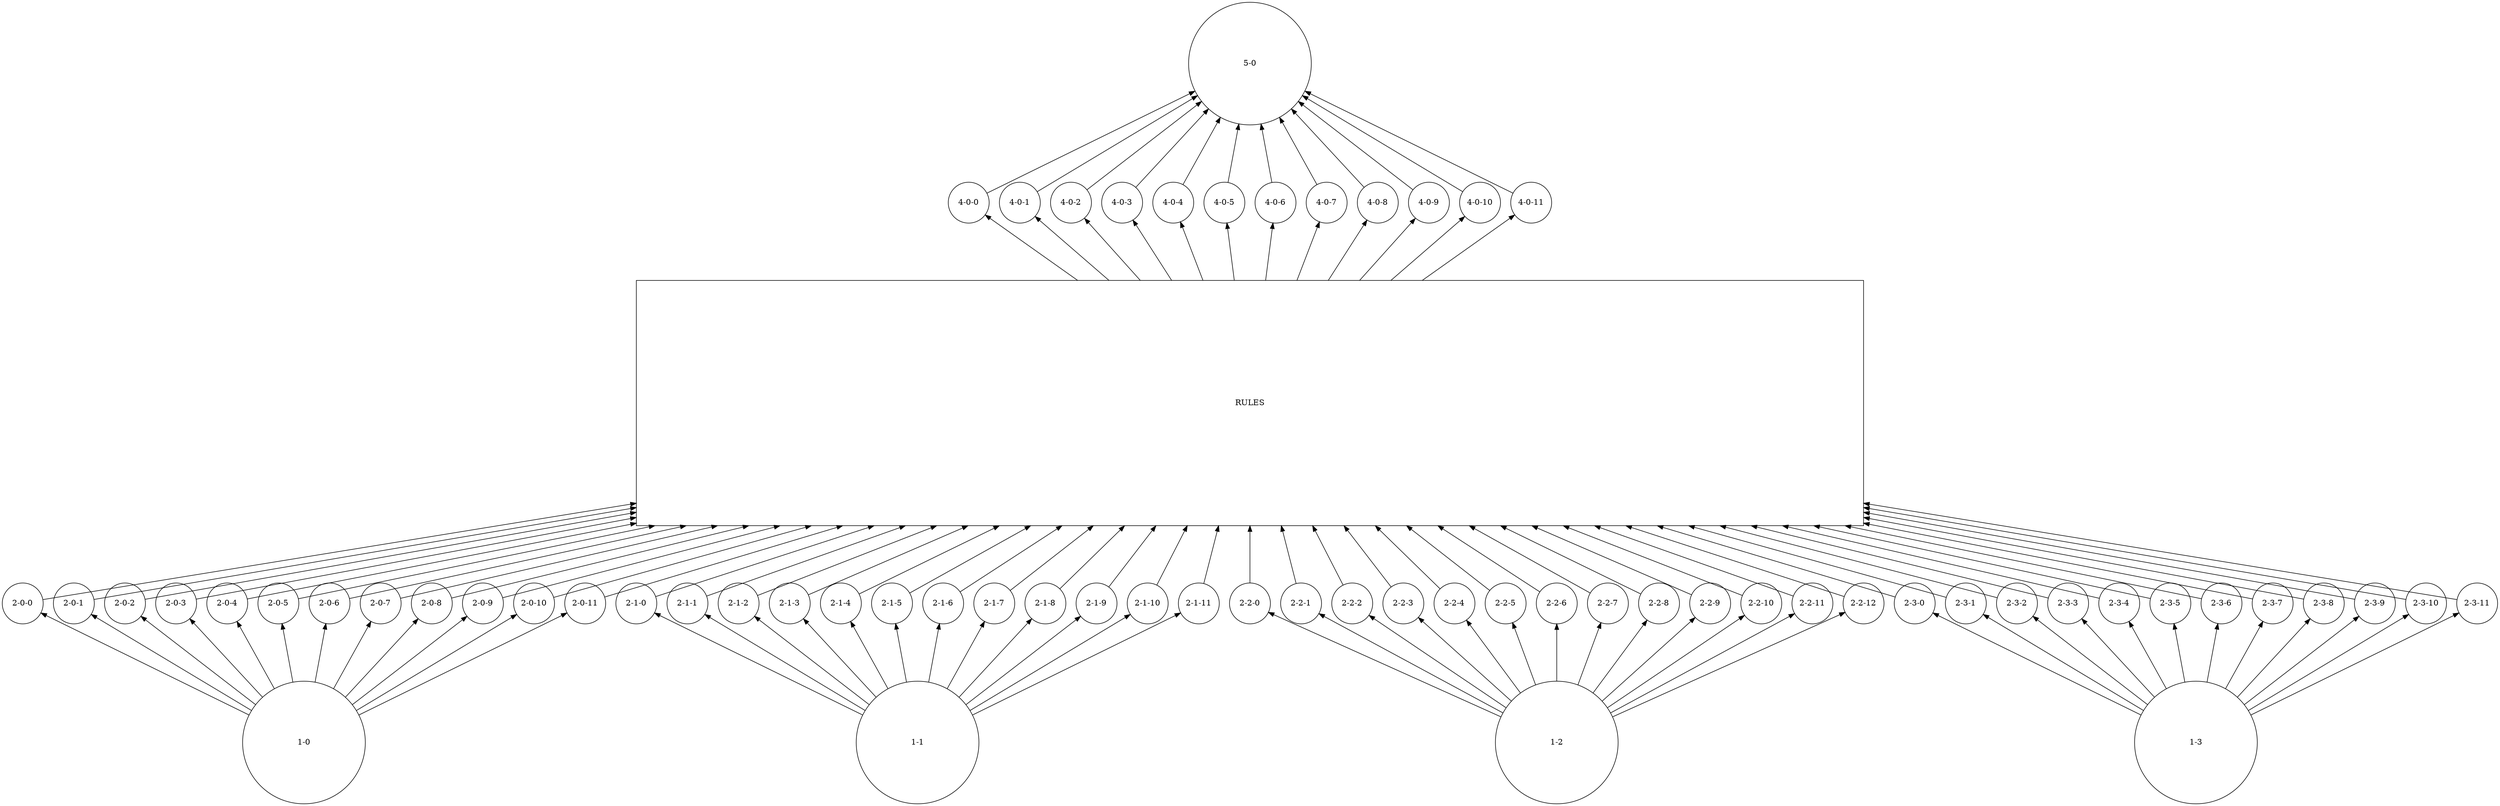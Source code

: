 // CLS-Visualisation
digraph {
	graph [color=white rankdir=BT ranksep=1.4 splines=line]
	node [shape=circle width=1]
	subgraph l1 {
		graph [fontsize=50]
		node [width=3]
		label=input
		"1-0" [label="1-0"]
		"1-1" [label="1-1"]
		"1-2" [label="1-2"]
		"1-3" [label="1-3"]
	}
	"1-0" -> "2-0-0"
	"1-0" -> "2-0-1"
	"1-0" -> "2-0-2"
	"1-0" -> "2-0-3"
	"1-0" -> "2-0-4"
	"1-0" -> "2-0-5"
	"1-0" -> "2-0-6"
	"1-0" -> "2-0-7"
	"1-0" -> "2-0-8"
	"1-0" -> "2-0-9"
	"1-0" -> "2-0-10"
	"1-0" -> "2-0-11"
	"1-1" -> "2-1-0"
	"1-1" -> "2-1-1"
	"1-1" -> "2-1-2"
	"1-1" -> "2-1-3"
	"1-1" -> "2-1-4"
	"1-1" -> "2-1-5"
	"1-1" -> "2-1-6"
	"1-1" -> "2-1-7"
	"1-1" -> "2-1-8"
	"1-1" -> "2-1-9"
	"1-1" -> "2-1-10"
	"1-1" -> "2-1-11"
	"1-2" -> "2-2-0"
	"1-2" -> "2-2-1"
	"1-2" -> "2-2-2"
	"1-2" -> "2-2-3"
	"1-2" -> "2-2-4"
	"1-2" -> "2-2-5"
	"1-2" -> "2-2-6"
	"1-2" -> "2-2-7"
	"1-2" -> "2-2-8"
	"1-2" -> "2-2-9"
	"1-2" -> "2-2-10"
	"1-2" -> "2-2-11"
	"1-2" -> "2-2-12"
	"1-3" -> "2-3-0"
	"1-3" -> "2-3-1"
	"1-3" -> "2-3-2"
	"1-3" -> "2-3-3"
	"1-3" -> "2-3-4"
	"1-3" -> "2-3-5"
	"1-3" -> "2-3-6"
	"1-3" -> "2-3-7"
	"1-3" -> "2-3-8"
	"1-3" -> "2-3-9"
	"1-3" -> "2-3-10"
	"1-3" -> "2-3-11"
	subgraph l2 {
		label=input_cluster
		"2-0-0" [label="2-0-0"]
		"2-0-1" [label="2-0-1"]
		"2-0-2" [label="2-0-2"]
		"2-0-3" [label="2-0-3"]
		"2-0-4" [label="2-0-4"]
		"2-0-5" [label="2-0-5"]
		"2-0-6" [label="2-0-6"]
		"2-0-7" [label="2-0-7"]
		"2-0-8" [label="2-0-8"]
		"2-0-9" [label="2-0-9"]
		"2-0-10" [label="2-0-10"]
		"2-0-11" [label="2-0-11"]
		"2-1-0" [label="2-1-0"]
		"2-1-1" [label="2-1-1"]
		"2-1-2" [label="2-1-2"]
		"2-1-3" [label="2-1-3"]
		"2-1-4" [label="2-1-4"]
		"2-1-5" [label="2-1-5"]
		"2-1-6" [label="2-1-6"]
		"2-1-7" [label="2-1-7"]
		"2-1-8" [label="2-1-8"]
		"2-1-9" [label="2-1-9"]
		"2-1-10" [label="2-1-10"]
		"2-1-11" [label="2-1-11"]
		"2-2-0" [label="2-2-0"]
		"2-2-1" [label="2-2-1"]
		"2-2-2" [label="2-2-2"]
		"2-2-3" [label="2-2-3"]
		"2-2-4" [label="2-2-4"]
		"2-2-5" [label="2-2-5"]
		"2-2-6" [label="2-2-6"]
		"2-2-7" [label="2-2-7"]
		"2-2-8" [label="2-2-8"]
		"2-2-9" [label="2-2-9"]
		"2-2-10" [label="2-2-10"]
		"2-2-11" [label="2-2-11"]
		"2-2-12" [label="2-2-12"]
		"2-3-0" [label="2-3-0"]
		"2-3-1" [label="2-3-1"]
		"2-3-2" [label="2-3-2"]
		"2-3-3" [label="2-3-3"]
		"2-3-4" [label="2-3-4"]
		"2-3-5" [label="2-3-5"]
		"2-3-6" [label="2-3-6"]
		"2-3-7" [label="2-3-7"]
		"2-3-8" [label="2-3-8"]
		"2-3-9" [label="2-3-9"]
		"2-3-10" [label="2-3-10"]
		"2-3-11" [label="2-3-11"]
	}
	subgraph l3 {
		node [height=6 shape=rectangle width=30]
		RULES [label=RULES]
	}
	subgraph l4 {
		label=output_cluster
		"4-0-0" [label="4-0-0"]
		"4-0-1" [label="4-0-1"]
		"4-0-2" [label="4-0-2"]
		"4-0-3" [label="4-0-3"]
		"4-0-4" [label="4-0-4"]
		"4-0-5" [label="4-0-5"]
		"4-0-6" [label="4-0-6"]
		"4-0-7" [label="4-0-7"]
		"4-0-8" [label="4-0-8"]
		"4-0-9" [label="4-0-9"]
		"4-0-10" [label="4-0-10"]
		"4-0-11" [label="4-0-11"]
	}
	subgraph l5 {
		graph [fontsize=50]
		node [width=3]
		label=output
		"5-0" [label="5-0"]
	}
	"4-0-0" -> "5-0"
	"4-0-1" -> "5-0"
	"4-0-2" -> "5-0"
	"4-0-3" -> "5-0"
	"4-0-4" -> "5-0"
	"4-0-5" -> "5-0"
	"4-0-6" -> "5-0"
	"4-0-7" -> "5-0"
	"4-0-8" -> "5-0"
	"4-0-9" -> "5-0"
	"4-0-10" -> "5-0"
	"4-0-11" -> "5-0"
	"2-0-0" -> RULES
	"2-0-1" -> RULES
	"2-0-2" -> RULES
	"2-0-3" -> RULES
	"2-0-4" -> RULES
	"2-0-5" -> RULES
	"2-0-6" -> RULES
	"2-0-7" -> RULES
	"2-0-8" -> RULES
	"2-0-9" -> RULES
	"2-0-10" -> RULES
	"2-0-11" -> RULES
	"2-1-0" -> RULES
	"2-1-1" -> RULES
	"2-1-2" -> RULES
	"2-1-3" -> RULES
	"2-1-4" -> RULES
	"2-1-5" -> RULES
	"2-1-6" -> RULES
	"2-1-7" -> RULES
	"2-1-8" -> RULES
	"2-1-9" -> RULES
	"2-1-10" -> RULES
	"2-1-11" -> RULES
	"2-2-0" -> RULES
	"2-2-1" -> RULES
	"2-2-2" -> RULES
	"2-2-3" -> RULES
	"2-2-4" -> RULES
	"2-2-5" -> RULES
	"2-2-6" -> RULES
	"2-2-7" -> RULES
	"2-2-8" -> RULES
	"2-2-9" -> RULES
	"2-2-10" -> RULES
	"2-2-11" -> RULES
	"2-2-12" -> RULES
	"2-3-0" -> RULES
	"2-3-1" -> RULES
	"2-3-2" -> RULES
	"2-3-3" -> RULES
	"2-3-4" -> RULES
	"2-3-5" -> RULES
	"2-3-6" -> RULES
	"2-3-7" -> RULES
	"2-3-8" -> RULES
	"2-3-9" -> RULES
	"2-3-10" -> RULES
	"2-3-11" -> RULES
	RULES -> "4-0-0"
	RULES -> "4-0-1"
	RULES -> "4-0-2"
	RULES -> "4-0-3"
	RULES -> "4-0-4"
	RULES -> "4-0-5"
	RULES -> "4-0-6"
	RULES -> "4-0-7"
	RULES -> "4-0-8"
	RULES -> "4-0-9"
	RULES -> "4-0-10"
	RULES -> "4-0-11"
}
